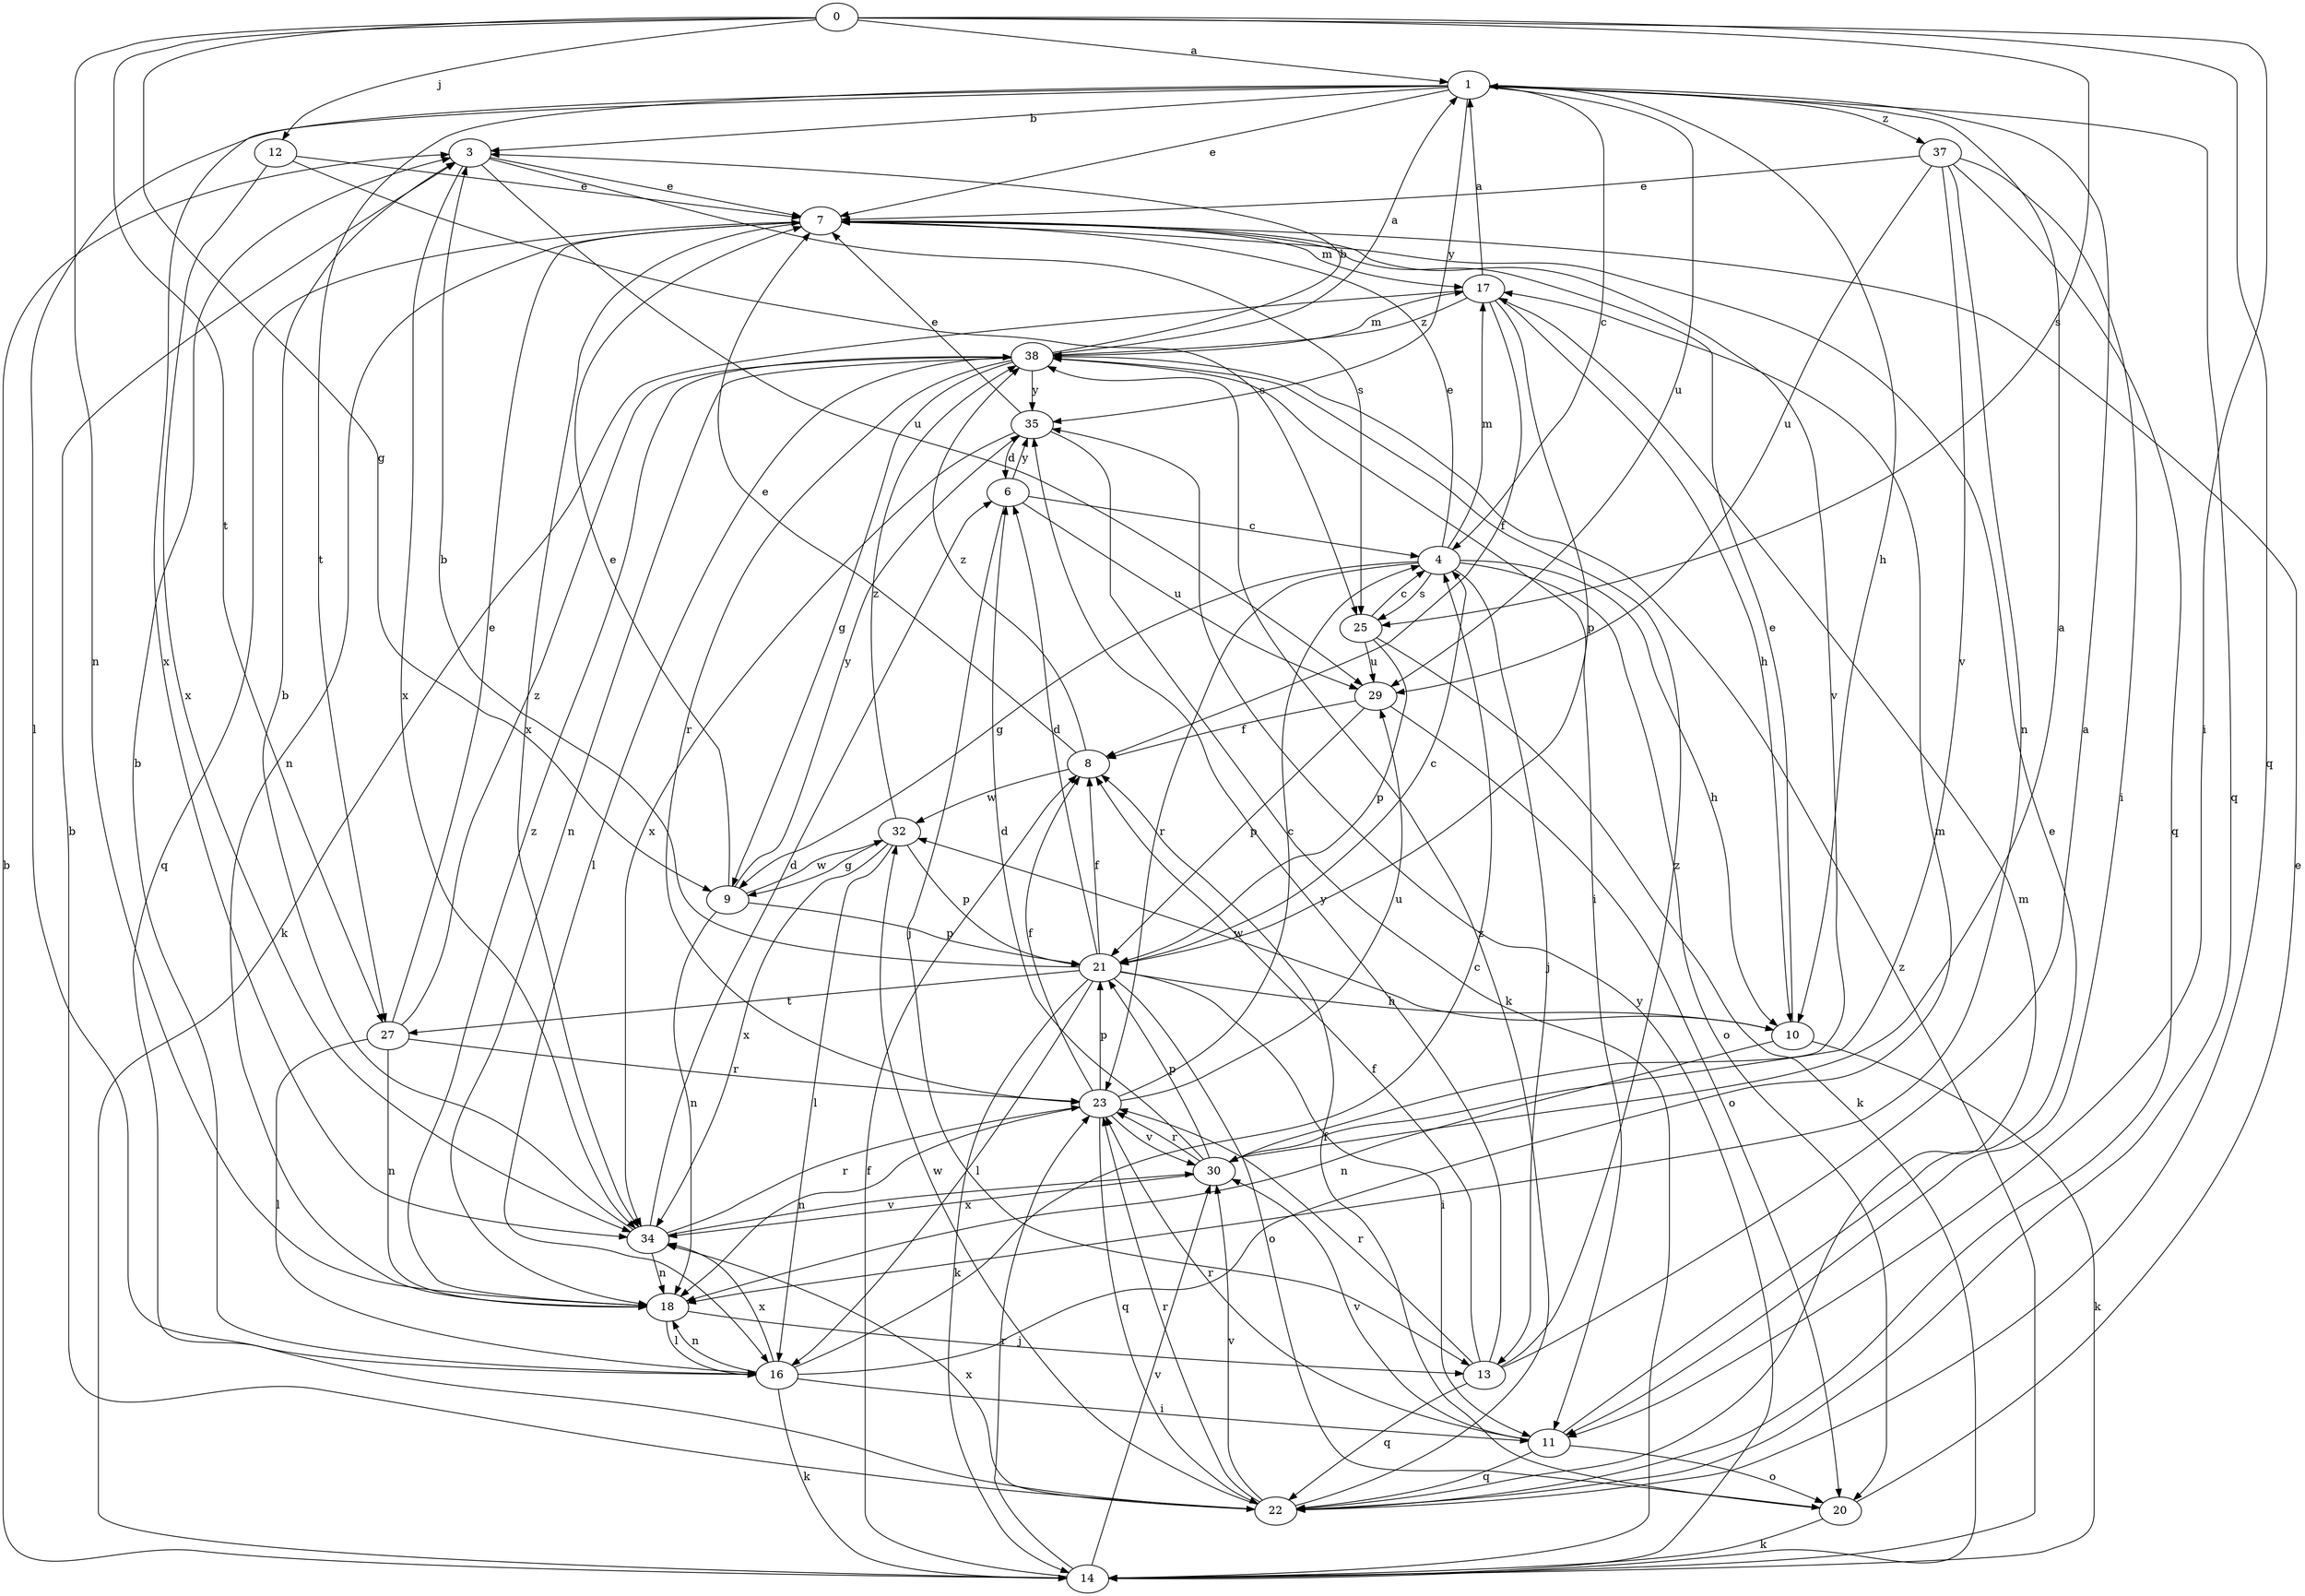strict digraph  {
0;
1;
3;
4;
6;
7;
8;
9;
10;
11;
12;
13;
14;
16;
17;
18;
20;
21;
22;
23;
25;
27;
29;
30;
32;
34;
35;
37;
38;
0 -> 1  [label=a];
0 -> 9  [label=g];
0 -> 11  [label=i];
0 -> 12  [label=j];
0 -> 18  [label=n];
0 -> 22  [label=q];
0 -> 25  [label=s];
0 -> 27  [label=t];
1 -> 3  [label=b];
1 -> 4  [label=c];
1 -> 7  [label=e];
1 -> 10  [label=h];
1 -> 16  [label=l];
1 -> 22  [label=q];
1 -> 27  [label=t];
1 -> 29  [label=u];
1 -> 34  [label=x];
1 -> 35  [label=y];
1 -> 37  [label=z];
3 -> 7  [label=e];
3 -> 25  [label=s];
3 -> 29  [label=u];
3 -> 34  [label=x];
4 -> 7  [label=e];
4 -> 9  [label=g];
4 -> 10  [label=h];
4 -> 13  [label=j];
4 -> 17  [label=m];
4 -> 20  [label=o];
4 -> 23  [label=r];
4 -> 25  [label=s];
6 -> 4  [label=c];
6 -> 13  [label=j];
6 -> 29  [label=u];
6 -> 35  [label=y];
7 -> 17  [label=m];
7 -> 18  [label=n];
7 -> 22  [label=q];
7 -> 30  [label=v];
7 -> 34  [label=x];
8 -> 7  [label=e];
8 -> 32  [label=w];
8 -> 38  [label=z];
9 -> 7  [label=e];
9 -> 18  [label=n];
9 -> 21  [label=p];
9 -> 32  [label=w];
9 -> 35  [label=y];
10 -> 7  [label=e];
10 -> 14  [label=k];
10 -> 18  [label=n];
10 -> 32  [label=w];
11 -> 7  [label=e];
11 -> 20  [label=o];
11 -> 22  [label=q];
11 -> 23  [label=r];
11 -> 30  [label=v];
12 -> 7  [label=e];
12 -> 25  [label=s];
12 -> 34  [label=x];
13 -> 1  [label=a];
13 -> 8  [label=f];
13 -> 22  [label=q];
13 -> 23  [label=r];
13 -> 35  [label=y];
13 -> 38  [label=z];
14 -> 3  [label=b];
14 -> 8  [label=f];
14 -> 23  [label=r];
14 -> 30  [label=v];
14 -> 35  [label=y];
14 -> 38  [label=z];
16 -> 3  [label=b];
16 -> 4  [label=c];
16 -> 11  [label=i];
16 -> 14  [label=k];
16 -> 17  [label=m];
16 -> 18  [label=n];
16 -> 34  [label=x];
17 -> 1  [label=a];
17 -> 8  [label=f];
17 -> 10  [label=h];
17 -> 14  [label=k];
17 -> 21  [label=p];
17 -> 38  [label=z];
18 -> 13  [label=j];
18 -> 16  [label=l];
18 -> 38  [label=z];
20 -> 7  [label=e];
20 -> 8  [label=f];
20 -> 14  [label=k];
21 -> 3  [label=b];
21 -> 4  [label=c];
21 -> 6  [label=d];
21 -> 8  [label=f];
21 -> 10  [label=h];
21 -> 11  [label=i];
21 -> 14  [label=k];
21 -> 16  [label=l];
21 -> 20  [label=o];
21 -> 27  [label=t];
22 -> 3  [label=b];
22 -> 17  [label=m];
22 -> 23  [label=r];
22 -> 30  [label=v];
22 -> 32  [label=w];
22 -> 34  [label=x];
22 -> 38  [label=z];
23 -> 4  [label=c];
23 -> 8  [label=f];
23 -> 18  [label=n];
23 -> 21  [label=p];
23 -> 22  [label=q];
23 -> 29  [label=u];
23 -> 30  [label=v];
25 -> 4  [label=c];
25 -> 14  [label=k];
25 -> 21  [label=p];
25 -> 29  [label=u];
27 -> 7  [label=e];
27 -> 16  [label=l];
27 -> 18  [label=n];
27 -> 23  [label=r];
27 -> 38  [label=z];
29 -> 8  [label=f];
29 -> 20  [label=o];
29 -> 21  [label=p];
30 -> 1  [label=a];
30 -> 6  [label=d];
30 -> 21  [label=p];
30 -> 23  [label=r];
30 -> 34  [label=x];
32 -> 9  [label=g];
32 -> 16  [label=l];
32 -> 21  [label=p];
32 -> 34  [label=x];
32 -> 38  [label=z];
34 -> 3  [label=b];
34 -> 6  [label=d];
34 -> 18  [label=n];
34 -> 23  [label=r];
34 -> 30  [label=v];
35 -> 6  [label=d];
35 -> 7  [label=e];
35 -> 14  [label=k];
35 -> 34  [label=x];
37 -> 7  [label=e];
37 -> 11  [label=i];
37 -> 18  [label=n];
37 -> 22  [label=q];
37 -> 29  [label=u];
37 -> 30  [label=v];
38 -> 1  [label=a];
38 -> 3  [label=b];
38 -> 9  [label=g];
38 -> 11  [label=i];
38 -> 16  [label=l];
38 -> 17  [label=m];
38 -> 18  [label=n];
38 -> 23  [label=r];
38 -> 35  [label=y];
}
